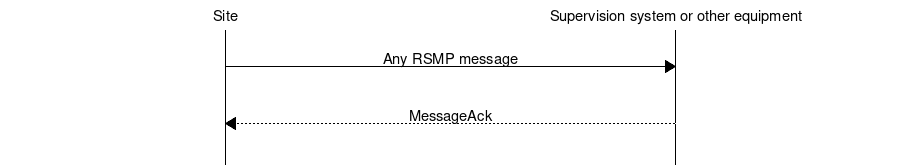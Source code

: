# MSC for Message ack from site

msc {
  hscale = "1.5", arcgradient = "0";

  Site, "Supervision system or other equipment";

  |||;
  Site=>"Supervision system or other equipment" [ label = "Any RSMP message" ];
  |||;
  Site<<"Supervision system or other equipment" [ label = "MessageAck" ];
  |||;
}
